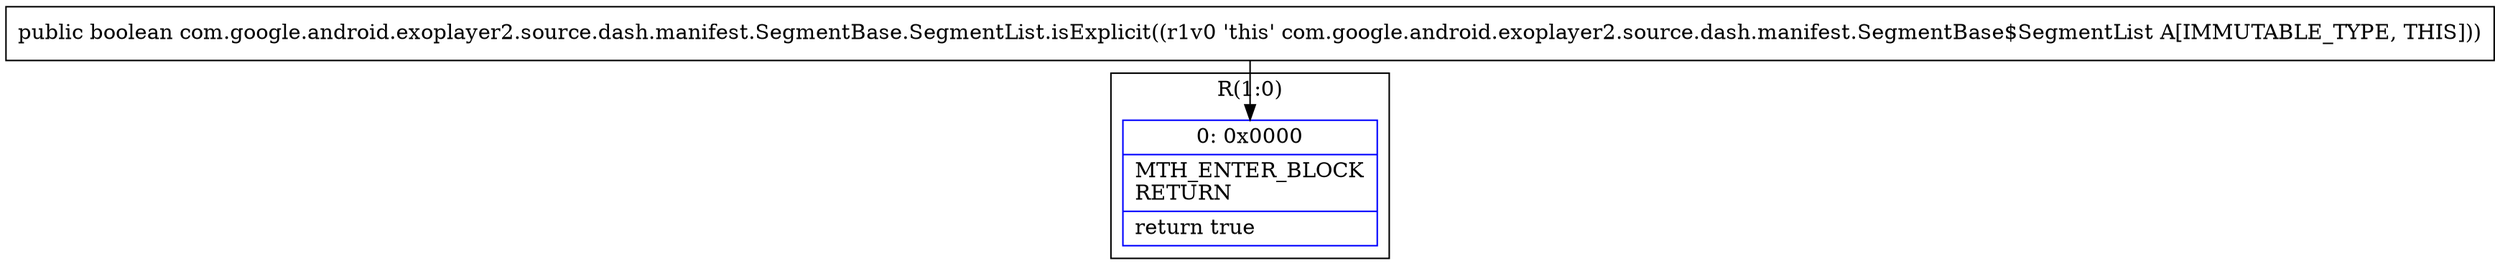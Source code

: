digraph "CFG forcom.google.android.exoplayer2.source.dash.manifest.SegmentBase.SegmentList.isExplicit()Z" {
subgraph cluster_Region_1636339617 {
label = "R(1:0)";
node [shape=record,color=blue];
Node_0 [shape=record,label="{0\:\ 0x0000|MTH_ENTER_BLOCK\lRETURN\l|return true\l}"];
}
MethodNode[shape=record,label="{public boolean com.google.android.exoplayer2.source.dash.manifest.SegmentBase.SegmentList.isExplicit((r1v0 'this' com.google.android.exoplayer2.source.dash.manifest.SegmentBase$SegmentList A[IMMUTABLE_TYPE, THIS])) }"];
MethodNode -> Node_0;
}

